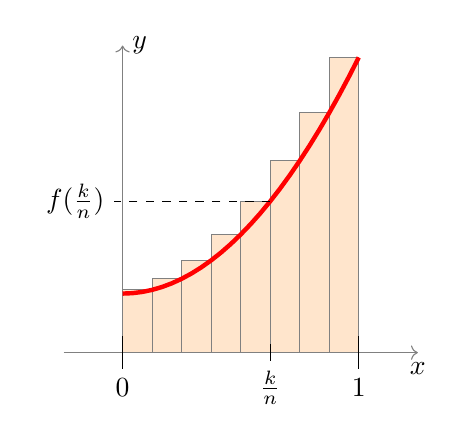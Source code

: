 ﻿\makeatletter
\newcommand{\rectangleexp}[1]{
 % calcul de dx=1/n
  \pgfmathparse{divide(1,#1)}
  \let\dx\pgfmathresult

  %\draw[ultra thick, color=myred,domain=0:1] plot (\x,{0.25+\x*\x)});
% node[right] {$y=x^2$};
  \draw[gray,->] (-0.25,0) -- (1.25,0) node[below,black] {$x$};
  \draw[gray,->] (0,-0.05) -- (0,1.3) node[right,black] {$y$};

 % dessin des rectangles sup
  \pgfmathparse{#1-1}
  \let\nm\pgfmathresult
  \foreach \i in {0,...,\nm}
  {
  \pgfmathparse{divide(\i,#1)}
  \let\x\pgfmathresult
  \pgfmathparse{0.25+(\x+\dx)^2}
  \let\y\pgfmathresult
 \filldraw[orange!20,draw=gray] (\x,0) rectangle ($(\x,\y)+(\dx,0)$);
 \draw (0,0);
  }

 % dessin des rectangles inf
  \foreach \i in {0,...,\nm}
  {
  \pgfmathparse{divide(\i,#1)}
  \let\x\pgfmathresult
  \pgfmathparse{0.25+\x*\x}
  \let\y\pgfmathresult
  %\filldraw[green!20,draw=gray] (\x,0) rectangle ($(\x,\y)+(\dx,0)$);
  }

% du texte
 % \draw (1pt,1cm) -- (-1pt,1cm) node[anchor=east] {$1$};
   \foreach \x/\xtext in {0/0, 1/1}
  \draw (\x cm,2pt) -- (\x cm,-2pt) node[anchor=north] {$\xtext$};

%  \node[below, inner sep=10pt] at (0.5,0) {$n=#1$};

  % trac de la courbe par-dessus les rectangles
  \draw[ultra thick, color=red,color=red,domain=0:1] plot (\x,{0.25+\x*\x});
}
\makeatother

\begin{tikzpicture}[scale=3]
\rectangleexp{8};
\draw[dashed] (0.625cm,0.64cm) -- (-1pt,0.64cm) node[left] {$f(\frac kn)$};
\draw (0.625cm,1pt) -- (0.625cm,-1pt) node[below] {$\frac kn$};
\end{tikzpicture}
